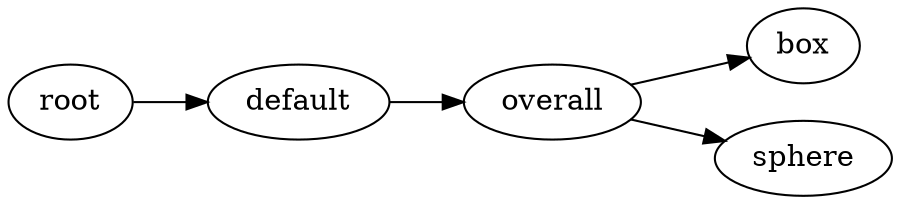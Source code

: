 digraph default {
	graph [rankdir=LR]
	root_1 [label=root href="javascript:s=&quot;\(\)\nNone&quot;; console.log(s); alert(s);"]
	default_2 [label=default href="javascript:s=&quot;\(&#x27;default&#x27;,\)\nSquareSphereOperation&quot;; console.log(s); alert(s);" tooltip=SquareSphereOperation]
	overall_3 [label=overall href="javascript:s=&quot;\(&#x27;default&#x27;,\ &#x27;overall&#x27;\)\nMaker&quot;; console.log(s); alert(s);" tooltip=Maker]
	box_4 [label=box href="javascript:s=&quot;\(&#x27;default&#x27;,\ &#x27;overall&#x27;,\ &#x27;box&#x27;\)\nBox&quot;; console.log(s); alert(s);" tooltip=Box]
	sphere_5 [label=sphere href="javascript:s=&quot;\(&#x27;default&#x27;,\ &#x27;overall&#x27;,\ &#x27;sphere&#x27;\)\nSphere&quot;; console.log(s); alert(s);" tooltip=Sphere]
	root_1 -> default_2
	default_2 -> overall_3
	overall_3 -> box_4
	overall_3 -> sphere_5
}
